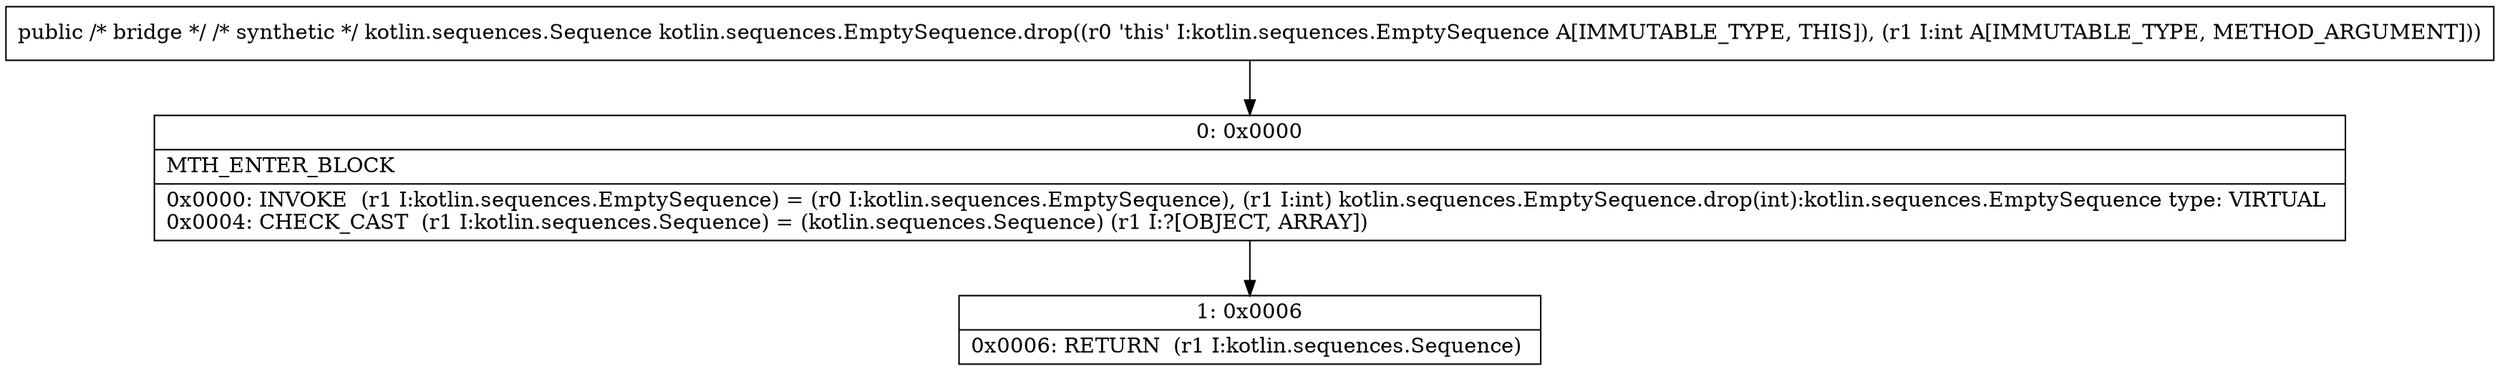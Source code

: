 digraph "CFG forkotlin.sequences.EmptySequence.drop(I)Lkotlin\/sequences\/Sequence;" {
Node_0 [shape=record,label="{0\:\ 0x0000|MTH_ENTER_BLOCK\l|0x0000: INVOKE  (r1 I:kotlin.sequences.EmptySequence) = (r0 I:kotlin.sequences.EmptySequence), (r1 I:int) kotlin.sequences.EmptySequence.drop(int):kotlin.sequences.EmptySequence type: VIRTUAL \l0x0004: CHECK_CAST  (r1 I:kotlin.sequences.Sequence) = (kotlin.sequences.Sequence) (r1 I:?[OBJECT, ARRAY]) \l}"];
Node_1 [shape=record,label="{1\:\ 0x0006|0x0006: RETURN  (r1 I:kotlin.sequences.Sequence) \l}"];
MethodNode[shape=record,label="{public \/* bridge *\/ \/* synthetic *\/ kotlin.sequences.Sequence kotlin.sequences.EmptySequence.drop((r0 'this' I:kotlin.sequences.EmptySequence A[IMMUTABLE_TYPE, THIS]), (r1 I:int A[IMMUTABLE_TYPE, METHOD_ARGUMENT])) }"];
MethodNode -> Node_0;
Node_0 -> Node_1;
}

